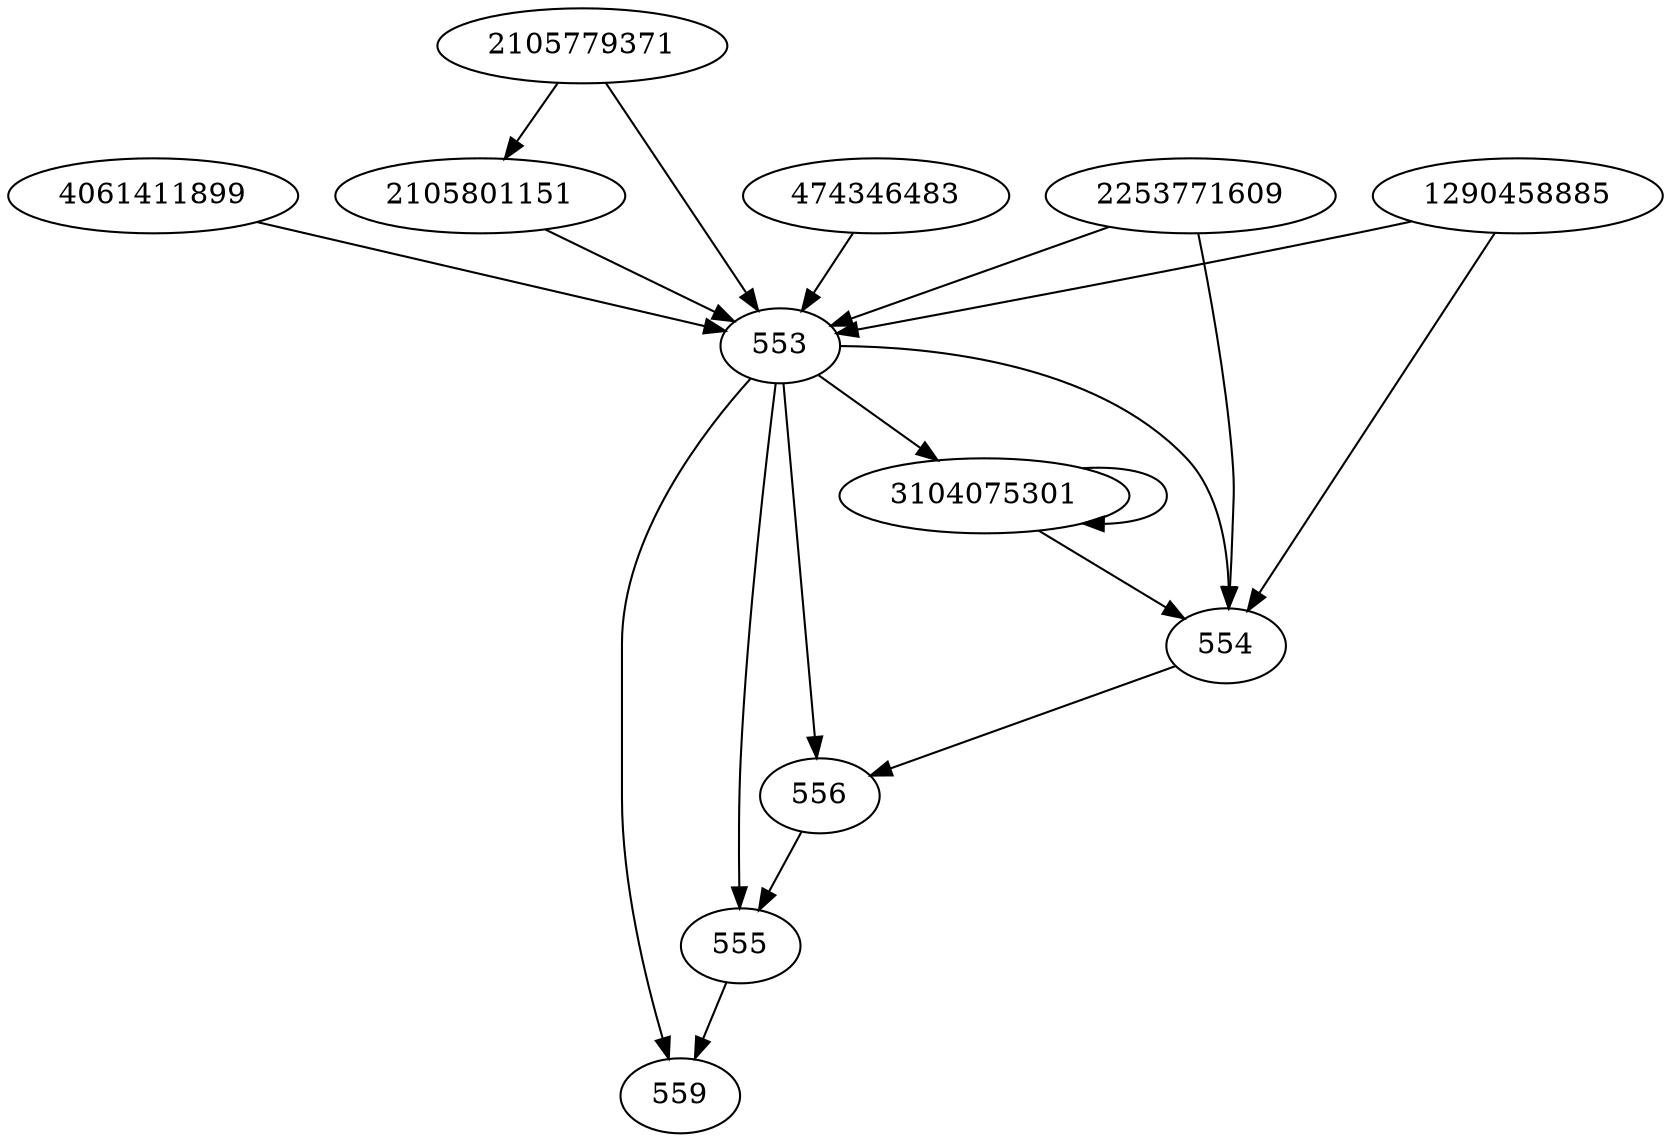 digraph  {
3104075301;
1290458885;
553;
554;
2105779371;
556;
555;
559;
474346483;
2253771609;
4061411899;
2105801151;
3104075301 -> 3104075301;
3104075301 -> 554;
1290458885 -> 553;
1290458885 -> 554;
553 -> 559;
553 -> 3104075301;
553 -> 556;
553 -> 555;
553 -> 554;
554 -> 556;
2105779371 -> 553;
2105779371 -> 2105801151;
556 -> 555;
555 -> 559;
474346483 -> 553;
2253771609 -> 553;
2253771609 -> 554;
4061411899 -> 553;
2105801151 -> 553;
}

